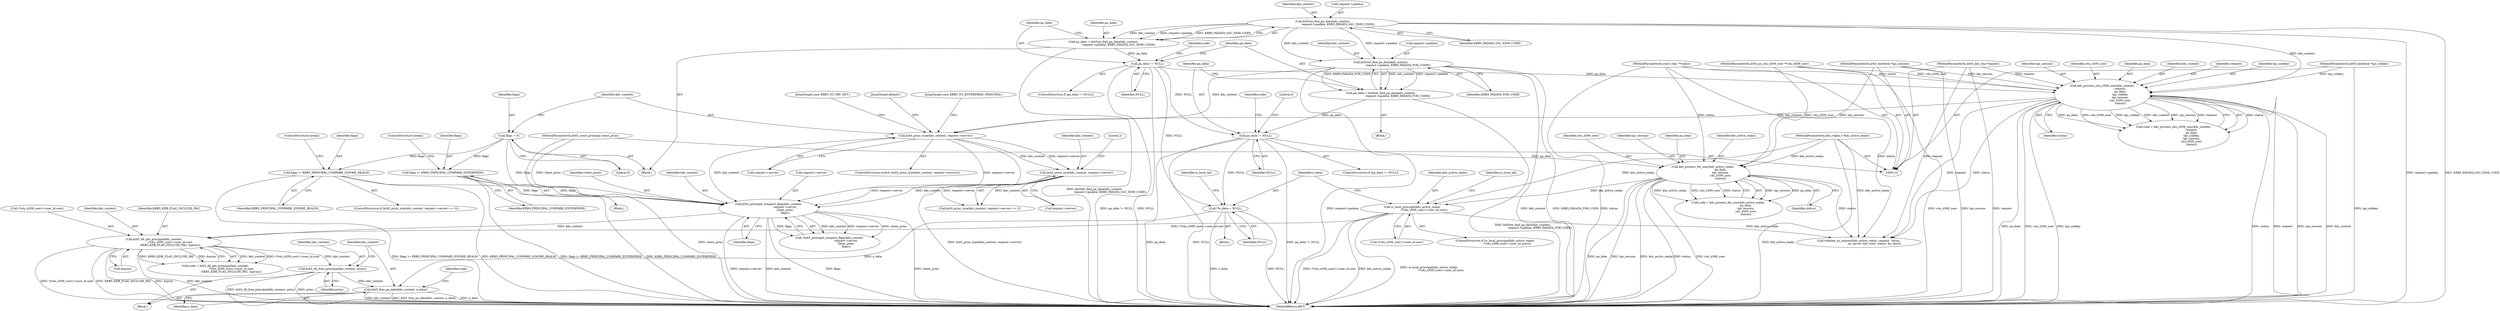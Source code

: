 digraph "0_krb5_5e6d1796106df8ba6bc1973ee0917c170d929086@API" {
"1000370" [label="(Call,krb5_free_pa_data(kdc_context, e_data))"];
"1000367" [label="(Call,krb5_db_free_principal(kdc_context, princ))"];
"1000304" [label="(Call,krb5_db_get_principal(kdc_context,\n                                     (*s4u_x509_user)->user_id.user,\n                                     KRB5_KDB_FLAG_INCLUDE_PAC, &princ))"];
"1000231" [label="(Call,krb5_principal_compare_flags(kdc_context,\n                                      request->server,\n                                      client_princ,\n                                      flags))"];
"1000212" [label="(Call,krb5_princ_size(kdc_context, request->server))"];
"1000203" [label="(Call,krb5_princ_type(kdc_context, request->server))"];
"1000171" [label="(Call,krb5int_find_pa_data(kdc_context,\n                                       request->padata, KRB5_PADATA_FOR_USER))"];
"1000140" [label="(Call,krb5int_find_pa_data(kdc_context,\n                                   request->padata, KRB5_PADATA_S4U_X509_USER))"];
"1000153" [label="(Call,kdc_process_s4u_x509_user(kdc_context,\n                                         request,\n                                         pa_data,\n                                         tgs_subkey,\n                                         tgs_session,\n                                         s4u_x509_user,\n                                         status))"];
"1000117" [label="(MethodParameterIn,krb5_kdc_req *request)"];
"1000147" [label="(Call,pa_data != NULL)"];
"1000138" [label="(Call,pa_data = krb5int_find_pa_data(kdc_context,\n                                   request->padata, KRB5_PADATA_S4U_X509_USER))"];
"1000122" [label="(MethodParameterIn,krb5_keyblock *tgs_subkey)"];
"1000123" [label="(MethodParameterIn,krb5_keyblock *tgs_session)"];
"1000125" [label="(MethodParameterIn,krb5_pa_s4u_x509_user **s4u_x509_user)"];
"1000127" [label="(MethodParameterIn,const char **status)"];
"1000118" [label="(MethodParameterIn,krb5_const_principal client_princ)"];
"1000199" [label="(Call,flags = 0)"];
"1000218" [label="(Call,flags |= KRB5_PRINCIPAL_COMPARE_IGNORE_REALM)"];
"1000223" [label="(Call,flags |= KRB5_PRINCIPAL_COMPARE_ENTERPRISE)"];
"1000275" [label="(Call,is_local_principal(kdc_active_realm,\n                           (*s4u_x509_user)->user_id.user))"];
"1000184" [label="(Call,kdc_process_for_user(kdc_active_realm,\n                                        pa_data,\n                                        tgs_session,\n                                        s4u_x509_user,\n                                        status))"];
"1000116" [label="(MethodParameterIn,kdc_realm_t *kdc_active_realm)"];
"1000178" [label="(Call,pa_data != NULL)"];
"1000169" [label="(Call,pa_data = krb5int_find_pa_data(kdc_context,\n                                       request->padata, KRB5_PADATA_FOR_USER))"];
"1000286" [label="(Call,**e_data = NULL)"];
"1000292" [label="(Identifier,is_local_tgt)"];
"1000182" [label="(Call,code = kdc_process_for_user(kdc_active_realm,\n                                        pa_data,\n                                        tgs_session,\n                                        s4u_x509_user,\n                                        status))"];
"1000128" [label="(Block,)"];
"1000220" [label="(Identifier,KRB5_PRINCIPAL_COMPARE_IGNORE_REALM)"];
"1000151" [label="(Call,code = kdc_process_s4u_x509_user(kdc_context,\n                                         request,\n                                         pa_data,\n                                         tgs_subkey,\n                                         tgs_session,\n                                         s4u_x509_user,\n                                         status))"];
"1000186" [label="(Identifier,pa_data)"];
"1000232" [label="(Identifier,kdc_context)"];
"1000212" [label="(Call,krb5_princ_size(kdc_context, request->server))"];
"1000381" [label="(Identifier,is_local_tgt)"];
"1000117" [label="(MethodParameterIn,krb5_kdc_req *request)"];
"1000213" [label="(Identifier,kdc_context)"];
"1000141" [label="(Identifier,kdc_context)"];
"1000277" [label="(Call,(*s4u_x509_user)->user_id.user)"];
"1000210" [label="(ControlStructure,if (krb5_princ_size(kdc_context, request->server) == 2))"];
"1000219" [label="(Identifier,flags)"];
"1000156" [label="(Identifier,pa_data)"];
"1000118" [label="(MethodParameterIn,krb5_const_principal client_princ)"];
"1000211" [label="(Call,krb5_princ_size(kdc_context, request->server) == 2)"];
"1000146" [label="(ControlStructure,if (pa_data != NULL))"];
"1000217" [label="(Literal,2)"];
"1000178" [label="(Call,pa_data != NULL)"];
"1000304" [label="(Call,krb5_db_get_principal(kdc_context,\n                                     (*s4u_x509_user)->user_id.user,\n                                     KRB5_KDB_FLAG_INCLUDE_PAC, &princ))"];
"1000275" [label="(Call,is_local_principal(kdc_active_realm,\n                           (*s4u_x509_user)->user_id.user))"];
"1000233" [label="(Call,request->server)"];
"1000116" [label="(MethodParameterIn,kdc_realm_t *kdc_active_realm)"];
"1000154" [label="(Identifier,kdc_context)"];
"1000179" [label="(Identifier,pa_data)"];
"1000306" [label="(Call,(*s4u_x509_user)->user_id.user)"];
"1000176" [label="(Identifier,KRB5_PADATA_FOR_USER)"];
"1000313" [label="(Call,&princ)"];
"1000170" [label="(Identifier,pa_data)"];
"1000145" [label="(Identifier,KRB5_PADATA_S4U_X509_USER)"];
"1000209" [label="(JumpTarget,case KRB5_NT_SRV_HST:)"];
"1000236" [label="(Identifier,client_princ)"];
"1000123" [label="(MethodParameterIn,krb5_keyblock *tgs_session)"];
"1000227" [label="(JumpTarget,default:)"];
"1000287" [label="(Identifier,e_data)"];
"1000177" [label="(ControlStructure,if (pa_data != NULL))"];
"1000367" [label="(Call,krb5_db_free_principal(kdc_context, princ))"];
"1000371" [label="(Identifier,kdc_context)"];
"1000205" [label="(Call,request->server)"];
"1000171" [label="(Call,krb5int_find_pa_data(kdc_context,\n                                       request->padata, KRB5_PADATA_FOR_USER))"];
"1000189" [label="(Identifier,status)"];
"1000142" [label="(Call,request->padata)"];
"1000160" [label="(Identifier,status)"];
"1000169" [label="(Call,pa_data = krb5int_find_pa_data(kdc_context,\n                                       request->padata, KRB5_PADATA_FOR_USER))"];
"1000200" [label="(Identifier,flags)"];
"1000168" [label="(Block,)"];
"1000149" [label="(Identifier,NULL)"];
"1000226" [label="(ControlStructure,break;)"];
"1000288" [label="(Identifier,NULL)"];
"1000231" [label="(Call,krb5_principal_compare_flags(kdc_context,\n                                      request->server,\n                                      client_princ,\n                                      flags))"];
"1000370" [label="(Call,krb5_free_pa_data(kdc_context, e_data))"];
"1000224" [label="(Identifier,flags)"];
"1000122" [label="(MethodParameterIn,krb5_keyblock *tgs_subkey)"];
"1000372" [label="(Identifier,e_data)"];
"1000222" [label="(JumpTarget,case KRB5_NT_ENTERPRISE_PRINCIPAL:)"];
"1000155" [label="(Identifier,request)"];
"1000157" [label="(Identifier,tgs_subkey)"];
"1000204" [label="(Identifier,kdc_context)"];
"1000305" [label="(Identifier,kdc_context)"];
"1000148" [label="(Identifier,pa_data)"];
"1000147" [label="(Call,pa_data != NULL)"];
"1000354" [label="(Call,validate_as_request(kdc_active_realm, request, *princ,\n                                    no_server, kdc_time, status, &e_data))"];
"1000230" [label="(Call,!krb5_principal_compare_flags(kdc_context,\n                                      request->server,\n                                      client_princ,\n                                      flags))"];
"1000183" [label="(Identifier,code)"];
"1000153" [label="(Call,kdc_process_s4u_x509_user(kdc_context,\n                                         request,\n                                         pa_data,\n                                         tgs_subkey,\n                                         tgs_session,\n                                         s4u_x509_user,\n                                         status))"];
"1000127" [label="(MethodParameterIn,const char **status)"];
"1000283" [label="(Block,)"];
"1000368" [label="(Identifier,kdc_context)"];
"1000274" [label="(ControlStructure,if (is_local_principal(kdc_active_realm,\n                           (*s4u_x509_user)->user_id.user)))"];
"1000152" [label="(Identifier,code)"];
"1000276" [label="(Identifier,kdc_active_realm)"];
"1000158" [label="(Identifier,tgs_session)"];
"1000208" [label="(Block,)"];
"1000369" [label="(Identifier,princ)"];
"1000139" [label="(Identifier,pa_data)"];
"1000188" [label="(Identifier,s4u_x509_user)"];
"1000198" [label="(Literal,0)"];
"1000374" [label="(Identifier,code)"];
"1000221" [label="(ControlStructure,break;)"];
"1000223" [label="(Call,flags |= KRB5_PRINCIPAL_COMPARE_ENTERPRISE)"];
"1000180" [label="(Identifier,NULL)"];
"1000225" [label="(Identifier,KRB5_PRINCIPAL_COMPARE_ENTERPRISE)"];
"1000140" [label="(Call,krb5int_find_pa_data(kdc_context,\n                                   request->padata, KRB5_PADATA_S4U_X509_USER))"];
"1000286" [label="(Call,**e_data = NULL)"];
"1000184" [label="(Call,kdc_process_for_user(kdc_active_realm,\n                                        pa_data,\n                                        tgs_session,\n                                        s4u_x509_user,\n                                        status))"];
"1000138" [label="(Call,pa_data = krb5int_find_pa_data(kdc_context,\n                                   request->padata, KRB5_PADATA_S4U_X509_USER))"];
"1000214" [label="(Call,request->server)"];
"1000203" [label="(Call,krb5_princ_type(kdc_context, request->server))"];
"1000312" [label="(Identifier,KRB5_KDB_FLAG_INCLUDE_PAC)"];
"1000391" [label="(MethodReturn,RET)"];
"1000237" [label="(Identifier,flags)"];
"1000159" [label="(Identifier,s4u_x509_user)"];
"1000125" [label="(MethodParameterIn,krb5_pa_s4u_x509_user **s4u_x509_user)"];
"1000187" [label="(Identifier,tgs_session)"];
"1000202" [label="(ControlStructure,switch (krb5_princ_type(kdc_context, request->server)))"];
"1000201" [label="(Literal,0)"];
"1000218" [label="(Call,flags |= KRB5_PRINCIPAL_COMPARE_IGNORE_REALM)"];
"1000173" [label="(Call,request->padata)"];
"1000172" [label="(Identifier,kdc_context)"];
"1000185" [label="(Identifier,kdc_active_realm)"];
"1000199" [label="(Call,flags = 0)"];
"1000302" [label="(Call,code = krb5_db_get_principal(kdc_context,\n                                     (*s4u_x509_user)->user_id.user,\n                                     KRB5_KDB_FLAG_INCLUDE_PAC, &princ))"];
"1000366" [label="(Block,)"];
"1000370" -> "1000366"  [label="AST: "];
"1000370" -> "1000372"  [label="CFG: "];
"1000371" -> "1000370"  [label="AST: "];
"1000372" -> "1000370"  [label="AST: "];
"1000374" -> "1000370"  [label="CFG: "];
"1000370" -> "1000391"  [label="DDG: krb5_free_pa_data(kdc_context, e_data)"];
"1000370" -> "1000391"  [label="DDG: e_data"];
"1000370" -> "1000391"  [label="DDG: kdc_context"];
"1000367" -> "1000370"  [label="DDG: kdc_context"];
"1000286" -> "1000370"  [label="DDG: e_data"];
"1000367" -> "1000366"  [label="AST: "];
"1000367" -> "1000369"  [label="CFG: "];
"1000368" -> "1000367"  [label="AST: "];
"1000369" -> "1000367"  [label="AST: "];
"1000371" -> "1000367"  [label="CFG: "];
"1000367" -> "1000391"  [label="DDG: princ"];
"1000367" -> "1000391"  [label="DDG: krb5_db_free_principal(kdc_context, princ)"];
"1000304" -> "1000367"  [label="DDG: kdc_context"];
"1000304" -> "1000302"  [label="AST: "];
"1000304" -> "1000313"  [label="CFG: "];
"1000305" -> "1000304"  [label="AST: "];
"1000306" -> "1000304"  [label="AST: "];
"1000312" -> "1000304"  [label="AST: "];
"1000313" -> "1000304"  [label="AST: "];
"1000302" -> "1000304"  [label="CFG: "];
"1000304" -> "1000391"  [label="DDG: KRB5_KDB_FLAG_INCLUDE_PAC"];
"1000304" -> "1000391"  [label="DDG: &princ"];
"1000304" -> "1000391"  [label="DDG: kdc_context"];
"1000304" -> "1000391"  [label="DDG: (*s4u_x509_user)->user_id.user"];
"1000304" -> "1000302"  [label="DDG: kdc_context"];
"1000304" -> "1000302"  [label="DDG: (*s4u_x509_user)->user_id.user"];
"1000304" -> "1000302"  [label="DDG: KRB5_KDB_FLAG_INCLUDE_PAC"];
"1000304" -> "1000302"  [label="DDG: &princ"];
"1000231" -> "1000304"  [label="DDG: kdc_context"];
"1000275" -> "1000304"  [label="DDG: (*s4u_x509_user)->user_id.user"];
"1000231" -> "1000230"  [label="AST: "];
"1000231" -> "1000237"  [label="CFG: "];
"1000232" -> "1000231"  [label="AST: "];
"1000233" -> "1000231"  [label="AST: "];
"1000236" -> "1000231"  [label="AST: "];
"1000237" -> "1000231"  [label="AST: "];
"1000230" -> "1000231"  [label="CFG: "];
"1000231" -> "1000391"  [label="DDG: flags"];
"1000231" -> "1000391"  [label="DDG: client_princ"];
"1000231" -> "1000391"  [label="DDG: request->server"];
"1000231" -> "1000391"  [label="DDG: kdc_context"];
"1000231" -> "1000230"  [label="DDG: kdc_context"];
"1000231" -> "1000230"  [label="DDG: request->server"];
"1000231" -> "1000230"  [label="DDG: client_princ"];
"1000231" -> "1000230"  [label="DDG: flags"];
"1000212" -> "1000231"  [label="DDG: kdc_context"];
"1000212" -> "1000231"  [label="DDG: request->server"];
"1000203" -> "1000231"  [label="DDG: kdc_context"];
"1000203" -> "1000231"  [label="DDG: request->server"];
"1000118" -> "1000231"  [label="DDG: client_princ"];
"1000199" -> "1000231"  [label="DDG: flags"];
"1000218" -> "1000231"  [label="DDG: flags"];
"1000223" -> "1000231"  [label="DDG: flags"];
"1000212" -> "1000211"  [label="AST: "];
"1000212" -> "1000214"  [label="CFG: "];
"1000213" -> "1000212"  [label="AST: "];
"1000214" -> "1000212"  [label="AST: "];
"1000217" -> "1000212"  [label="CFG: "];
"1000212" -> "1000211"  [label="DDG: kdc_context"];
"1000212" -> "1000211"  [label="DDG: request->server"];
"1000203" -> "1000212"  [label="DDG: kdc_context"];
"1000203" -> "1000212"  [label="DDG: request->server"];
"1000203" -> "1000202"  [label="AST: "];
"1000203" -> "1000205"  [label="CFG: "];
"1000204" -> "1000203"  [label="AST: "];
"1000205" -> "1000203"  [label="AST: "];
"1000209" -> "1000203"  [label="CFG: "];
"1000222" -> "1000203"  [label="CFG: "];
"1000227" -> "1000203"  [label="CFG: "];
"1000203" -> "1000391"  [label="DDG: krb5_princ_type(kdc_context, request->server)"];
"1000171" -> "1000203"  [label="DDG: kdc_context"];
"1000153" -> "1000203"  [label="DDG: kdc_context"];
"1000171" -> "1000169"  [label="AST: "];
"1000171" -> "1000176"  [label="CFG: "];
"1000172" -> "1000171"  [label="AST: "];
"1000173" -> "1000171"  [label="AST: "];
"1000176" -> "1000171"  [label="AST: "];
"1000169" -> "1000171"  [label="CFG: "];
"1000171" -> "1000391"  [label="DDG: kdc_context"];
"1000171" -> "1000391"  [label="DDG: KRB5_PADATA_FOR_USER"];
"1000171" -> "1000391"  [label="DDG: request->padata"];
"1000171" -> "1000169"  [label="DDG: kdc_context"];
"1000171" -> "1000169"  [label="DDG: request->padata"];
"1000171" -> "1000169"  [label="DDG: KRB5_PADATA_FOR_USER"];
"1000140" -> "1000171"  [label="DDG: kdc_context"];
"1000140" -> "1000171"  [label="DDG: request->padata"];
"1000140" -> "1000138"  [label="AST: "];
"1000140" -> "1000145"  [label="CFG: "];
"1000141" -> "1000140"  [label="AST: "];
"1000142" -> "1000140"  [label="AST: "];
"1000145" -> "1000140"  [label="AST: "];
"1000138" -> "1000140"  [label="CFG: "];
"1000140" -> "1000391"  [label="DDG: request->padata"];
"1000140" -> "1000391"  [label="DDG: KRB5_PADATA_S4U_X509_USER"];
"1000140" -> "1000138"  [label="DDG: kdc_context"];
"1000140" -> "1000138"  [label="DDG: request->padata"];
"1000140" -> "1000138"  [label="DDG: KRB5_PADATA_S4U_X509_USER"];
"1000140" -> "1000153"  [label="DDG: kdc_context"];
"1000153" -> "1000151"  [label="AST: "];
"1000153" -> "1000160"  [label="CFG: "];
"1000154" -> "1000153"  [label="AST: "];
"1000155" -> "1000153"  [label="AST: "];
"1000156" -> "1000153"  [label="AST: "];
"1000157" -> "1000153"  [label="AST: "];
"1000158" -> "1000153"  [label="AST: "];
"1000159" -> "1000153"  [label="AST: "];
"1000160" -> "1000153"  [label="AST: "];
"1000151" -> "1000153"  [label="CFG: "];
"1000153" -> "1000391"  [label="DDG: s4u_x509_user"];
"1000153" -> "1000391"  [label="DDG: tgs_subkey"];
"1000153" -> "1000391"  [label="DDG: status"];
"1000153" -> "1000391"  [label="DDG: request"];
"1000153" -> "1000391"  [label="DDG: tgs_session"];
"1000153" -> "1000391"  [label="DDG: kdc_context"];
"1000153" -> "1000391"  [label="DDG: pa_data"];
"1000153" -> "1000151"  [label="DDG: status"];
"1000153" -> "1000151"  [label="DDG: pa_data"];
"1000153" -> "1000151"  [label="DDG: s4u_x509_user"];
"1000153" -> "1000151"  [label="DDG: tgs_subkey"];
"1000153" -> "1000151"  [label="DDG: kdc_context"];
"1000153" -> "1000151"  [label="DDG: tgs_session"];
"1000153" -> "1000151"  [label="DDG: request"];
"1000117" -> "1000153"  [label="DDG: request"];
"1000147" -> "1000153"  [label="DDG: pa_data"];
"1000122" -> "1000153"  [label="DDG: tgs_subkey"];
"1000123" -> "1000153"  [label="DDG: tgs_session"];
"1000125" -> "1000153"  [label="DDG: s4u_x509_user"];
"1000127" -> "1000153"  [label="DDG: status"];
"1000153" -> "1000354"  [label="DDG: request"];
"1000153" -> "1000354"  [label="DDG: status"];
"1000117" -> "1000115"  [label="AST: "];
"1000117" -> "1000391"  [label="DDG: request"];
"1000117" -> "1000354"  [label="DDG: request"];
"1000147" -> "1000146"  [label="AST: "];
"1000147" -> "1000149"  [label="CFG: "];
"1000148" -> "1000147"  [label="AST: "];
"1000149" -> "1000147"  [label="AST: "];
"1000152" -> "1000147"  [label="CFG: "];
"1000170" -> "1000147"  [label="CFG: "];
"1000147" -> "1000391"  [label="DDG: NULL"];
"1000147" -> "1000391"  [label="DDG: pa_data != NULL"];
"1000138" -> "1000147"  [label="DDG: pa_data"];
"1000147" -> "1000178"  [label="DDG: NULL"];
"1000147" -> "1000286"  [label="DDG: NULL"];
"1000138" -> "1000128"  [label="AST: "];
"1000139" -> "1000138"  [label="AST: "];
"1000148" -> "1000138"  [label="CFG: "];
"1000138" -> "1000391"  [label="DDG: krb5int_find_pa_data(kdc_context,\n                                   request->padata, KRB5_PADATA_S4U_X509_USER)"];
"1000122" -> "1000115"  [label="AST: "];
"1000122" -> "1000391"  [label="DDG: tgs_subkey"];
"1000123" -> "1000115"  [label="AST: "];
"1000123" -> "1000391"  [label="DDG: tgs_session"];
"1000123" -> "1000184"  [label="DDG: tgs_session"];
"1000125" -> "1000115"  [label="AST: "];
"1000125" -> "1000391"  [label="DDG: s4u_x509_user"];
"1000125" -> "1000184"  [label="DDG: s4u_x509_user"];
"1000127" -> "1000115"  [label="AST: "];
"1000127" -> "1000391"  [label="DDG: status"];
"1000127" -> "1000184"  [label="DDG: status"];
"1000127" -> "1000354"  [label="DDG: status"];
"1000118" -> "1000115"  [label="AST: "];
"1000118" -> "1000391"  [label="DDG: client_princ"];
"1000199" -> "1000128"  [label="AST: "];
"1000199" -> "1000201"  [label="CFG: "];
"1000200" -> "1000199"  [label="AST: "];
"1000201" -> "1000199"  [label="AST: "];
"1000204" -> "1000199"  [label="CFG: "];
"1000199" -> "1000218"  [label="DDG: flags"];
"1000199" -> "1000223"  [label="DDG: flags"];
"1000218" -> "1000210"  [label="AST: "];
"1000218" -> "1000220"  [label="CFG: "];
"1000219" -> "1000218"  [label="AST: "];
"1000220" -> "1000218"  [label="AST: "];
"1000221" -> "1000218"  [label="CFG: "];
"1000218" -> "1000391"  [label="DDG: flags |= KRB5_PRINCIPAL_COMPARE_IGNORE_REALM"];
"1000218" -> "1000391"  [label="DDG: KRB5_PRINCIPAL_COMPARE_IGNORE_REALM"];
"1000223" -> "1000208"  [label="AST: "];
"1000223" -> "1000225"  [label="CFG: "];
"1000224" -> "1000223"  [label="AST: "];
"1000225" -> "1000223"  [label="AST: "];
"1000226" -> "1000223"  [label="CFG: "];
"1000223" -> "1000391"  [label="DDG: KRB5_PRINCIPAL_COMPARE_ENTERPRISE"];
"1000223" -> "1000391"  [label="DDG: flags |= KRB5_PRINCIPAL_COMPARE_ENTERPRISE"];
"1000275" -> "1000274"  [label="AST: "];
"1000275" -> "1000277"  [label="CFG: "];
"1000276" -> "1000275"  [label="AST: "];
"1000277" -> "1000275"  [label="AST: "];
"1000287" -> "1000275"  [label="CFG: "];
"1000381" -> "1000275"  [label="CFG: "];
"1000275" -> "1000391"  [label="DDG: kdc_active_realm"];
"1000275" -> "1000391"  [label="DDG: is_local_principal(kdc_active_realm,\n                           (*s4u_x509_user)->user_id.user)"];
"1000275" -> "1000391"  [label="DDG: (*s4u_x509_user)->user_id.user"];
"1000184" -> "1000275"  [label="DDG: kdc_active_realm"];
"1000116" -> "1000275"  [label="DDG: kdc_active_realm"];
"1000275" -> "1000354"  [label="DDG: kdc_active_realm"];
"1000184" -> "1000182"  [label="AST: "];
"1000184" -> "1000189"  [label="CFG: "];
"1000185" -> "1000184"  [label="AST: "];
"1000186" -> "1000184"  [label="AST: "];
"1000187" -> "1000184"  [label="AST: "];
"1000188" -> "1000184"  [label="AST: "];
"1000189" -> "1000184"  [label="AST: "];
"1000182" -> "1000184"  [label="CFG: "];
"1000184" -> "1000391"  [label="DDG: s4u_x509_user"];
"1000184" -> "1000391"  [label="DDG: pa_data"];
"1000184" -> "1000391"  [label="DDG: tgs_session"];
"1000184" -> "1000391"  [label="DDG: kdc_active_realm"];
"1000184" -> "1000391"  [label="DDG: status"];
"1000184" -> "1000182"  [label="DDG: tgs_session"];
"1000184" -> "1000182"  [label="DDG: pa_data"];
"1000184" -> "1000182"  [label="DDG: kdc_active_realm"];
"1000184" -> "1000182"  [label="DDG: s4u_x509_user"];
"1000184" -> "1000182"  [label="DDG: status"];
"1000116" -> "1000184"  [label="DDG: kdc_active_realm"];
"1000178" -> "1000184"  [label="DDG: pa_data"];
"1000184" -> "1000354"  [label="DDG: status"];
"1000116" -> "1000115"  [label="AST: "];
"1000116" -> "1000391"  [label="DDG: kdc_active_realm"];
"1000116" -> "1000354"  [label="DDG: kdc_active_realm"];
"1000178" -> "1000177"  [label="AST: "];
"1000178" -> "1000180"  [label="CFG: "];
"1000179" -> "1000178"  [label="AST: "];
"1000180" -> "1000178"  [label="AST: "];
"1000183" -> "1000178"  [label="CFG: "];
"1000198" -> "1000178"  [label="CFG: "];
"1000178" -> "1000391"  [label="DDG: pa_data != NULL"];
"1000178" -> "1000391"  [label="DDG: pa_data"];
"1000178" -> "1000391"  [label="DDG: NULL"];
"1000169" -> "1000178"  [label="DDG: pa_data"];
"1000178" -> "1000286"  [label="DDG: NULL"];
"1000169" -> "1000168"  [label="AST: "];
"1000170" -> "1000169"  [label="AST: "];
"1000179" -> "1000169"  [label="CFG: "];
"1000169" -> "1000391"  [label="DDG: krb5int_find_pa_data(kdc_context,\n                                       request->padata, KRB5_PADATA_FOR_USER)"];
"1000286" -> "1000283"  [label="AST: "];
"1000286" -> "1000288"  [label="CFG: "];
"1000287" -> "1000286"  [label="AST: "];
"1000288" -> "1000286"  [label="AST: "];
"1000292" -> "1000286"  [label="CFG: "];
"1000286" -> "1000391"  [label="DDG: e_data"];
"1000286" -> "1000391"  [label="DDG: NULL"];
}
